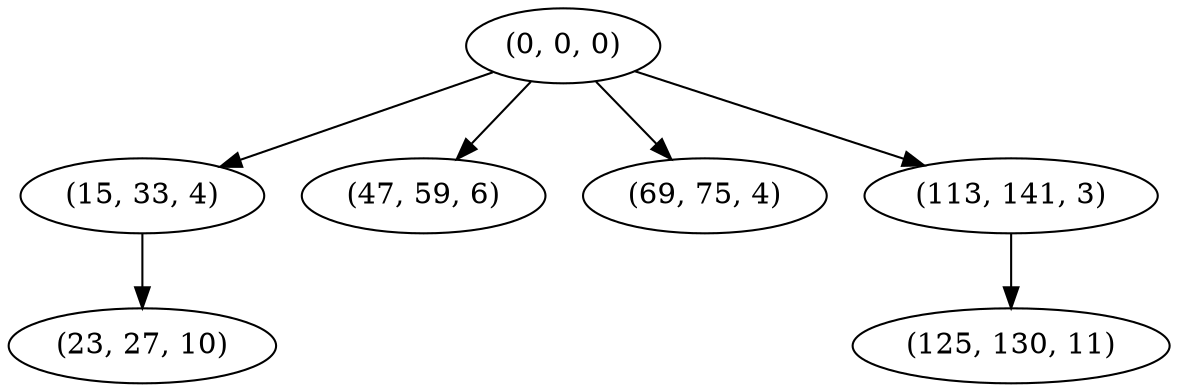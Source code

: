 digraph tree {
    "(0, 0, 0)";
    "(15, 33, 4)";
    "(23, 27, 10)";
    "(47, 59, 6)";
    "(69, 75, 4)";
    "(113, 141, 3)";
    "(125, 130, 11)";
    "(0, 0, 0)" -> "(15, 33, 4)";
    "(0, 0, 0)" -> "(47, 59, 6)";
    "(0, 0, 0)" -> "(69, 75, 4)";
    "(0, 0, 0)" -> "(113, 141, 3)";
    "(15, 33, 4)" -> "(23, 27, 10)";
    "(113, 141, 3)" -> "(125, 130, 11)";
}
